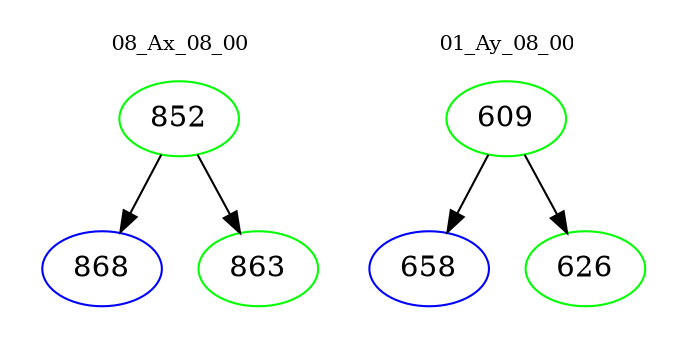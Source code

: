 digraph{
subgraph cluster_0 {
color = white
label = "08_Ax_08_00";
fontsize=10;
T0_852 [label="852", color="green"]
T0_852 -> T0_868 [color="black"]
T0_868 [label="868", color="blue"]
T0_852 -> T0_863 [color="black"]
T0_863 [label="863", color="green"]
}
subgraph cluster_1 {
color = white
label = "01_Ay_08_00";
fontsize=10;
T1_609 [label="609", color="green"]
T1_609 -> T1_658 [color="black"]
T1_658 [label="658", color="blue"]
T1_609 -> T1_626 [color="black"]
T1_626 [label="626", color="green"]
}
}
